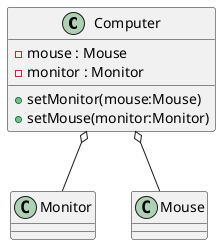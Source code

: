 @startuml
class Computer {
    - mouse : Mouse
    - monitor : Monitor
    + setMonitor(mouse:Mouse)
    + setMouse(monitor:Monitor)
}
class Monitor {
}
class Mouse {
}
Computer o-- Monitor
Computer o-- Mouse
@enduml